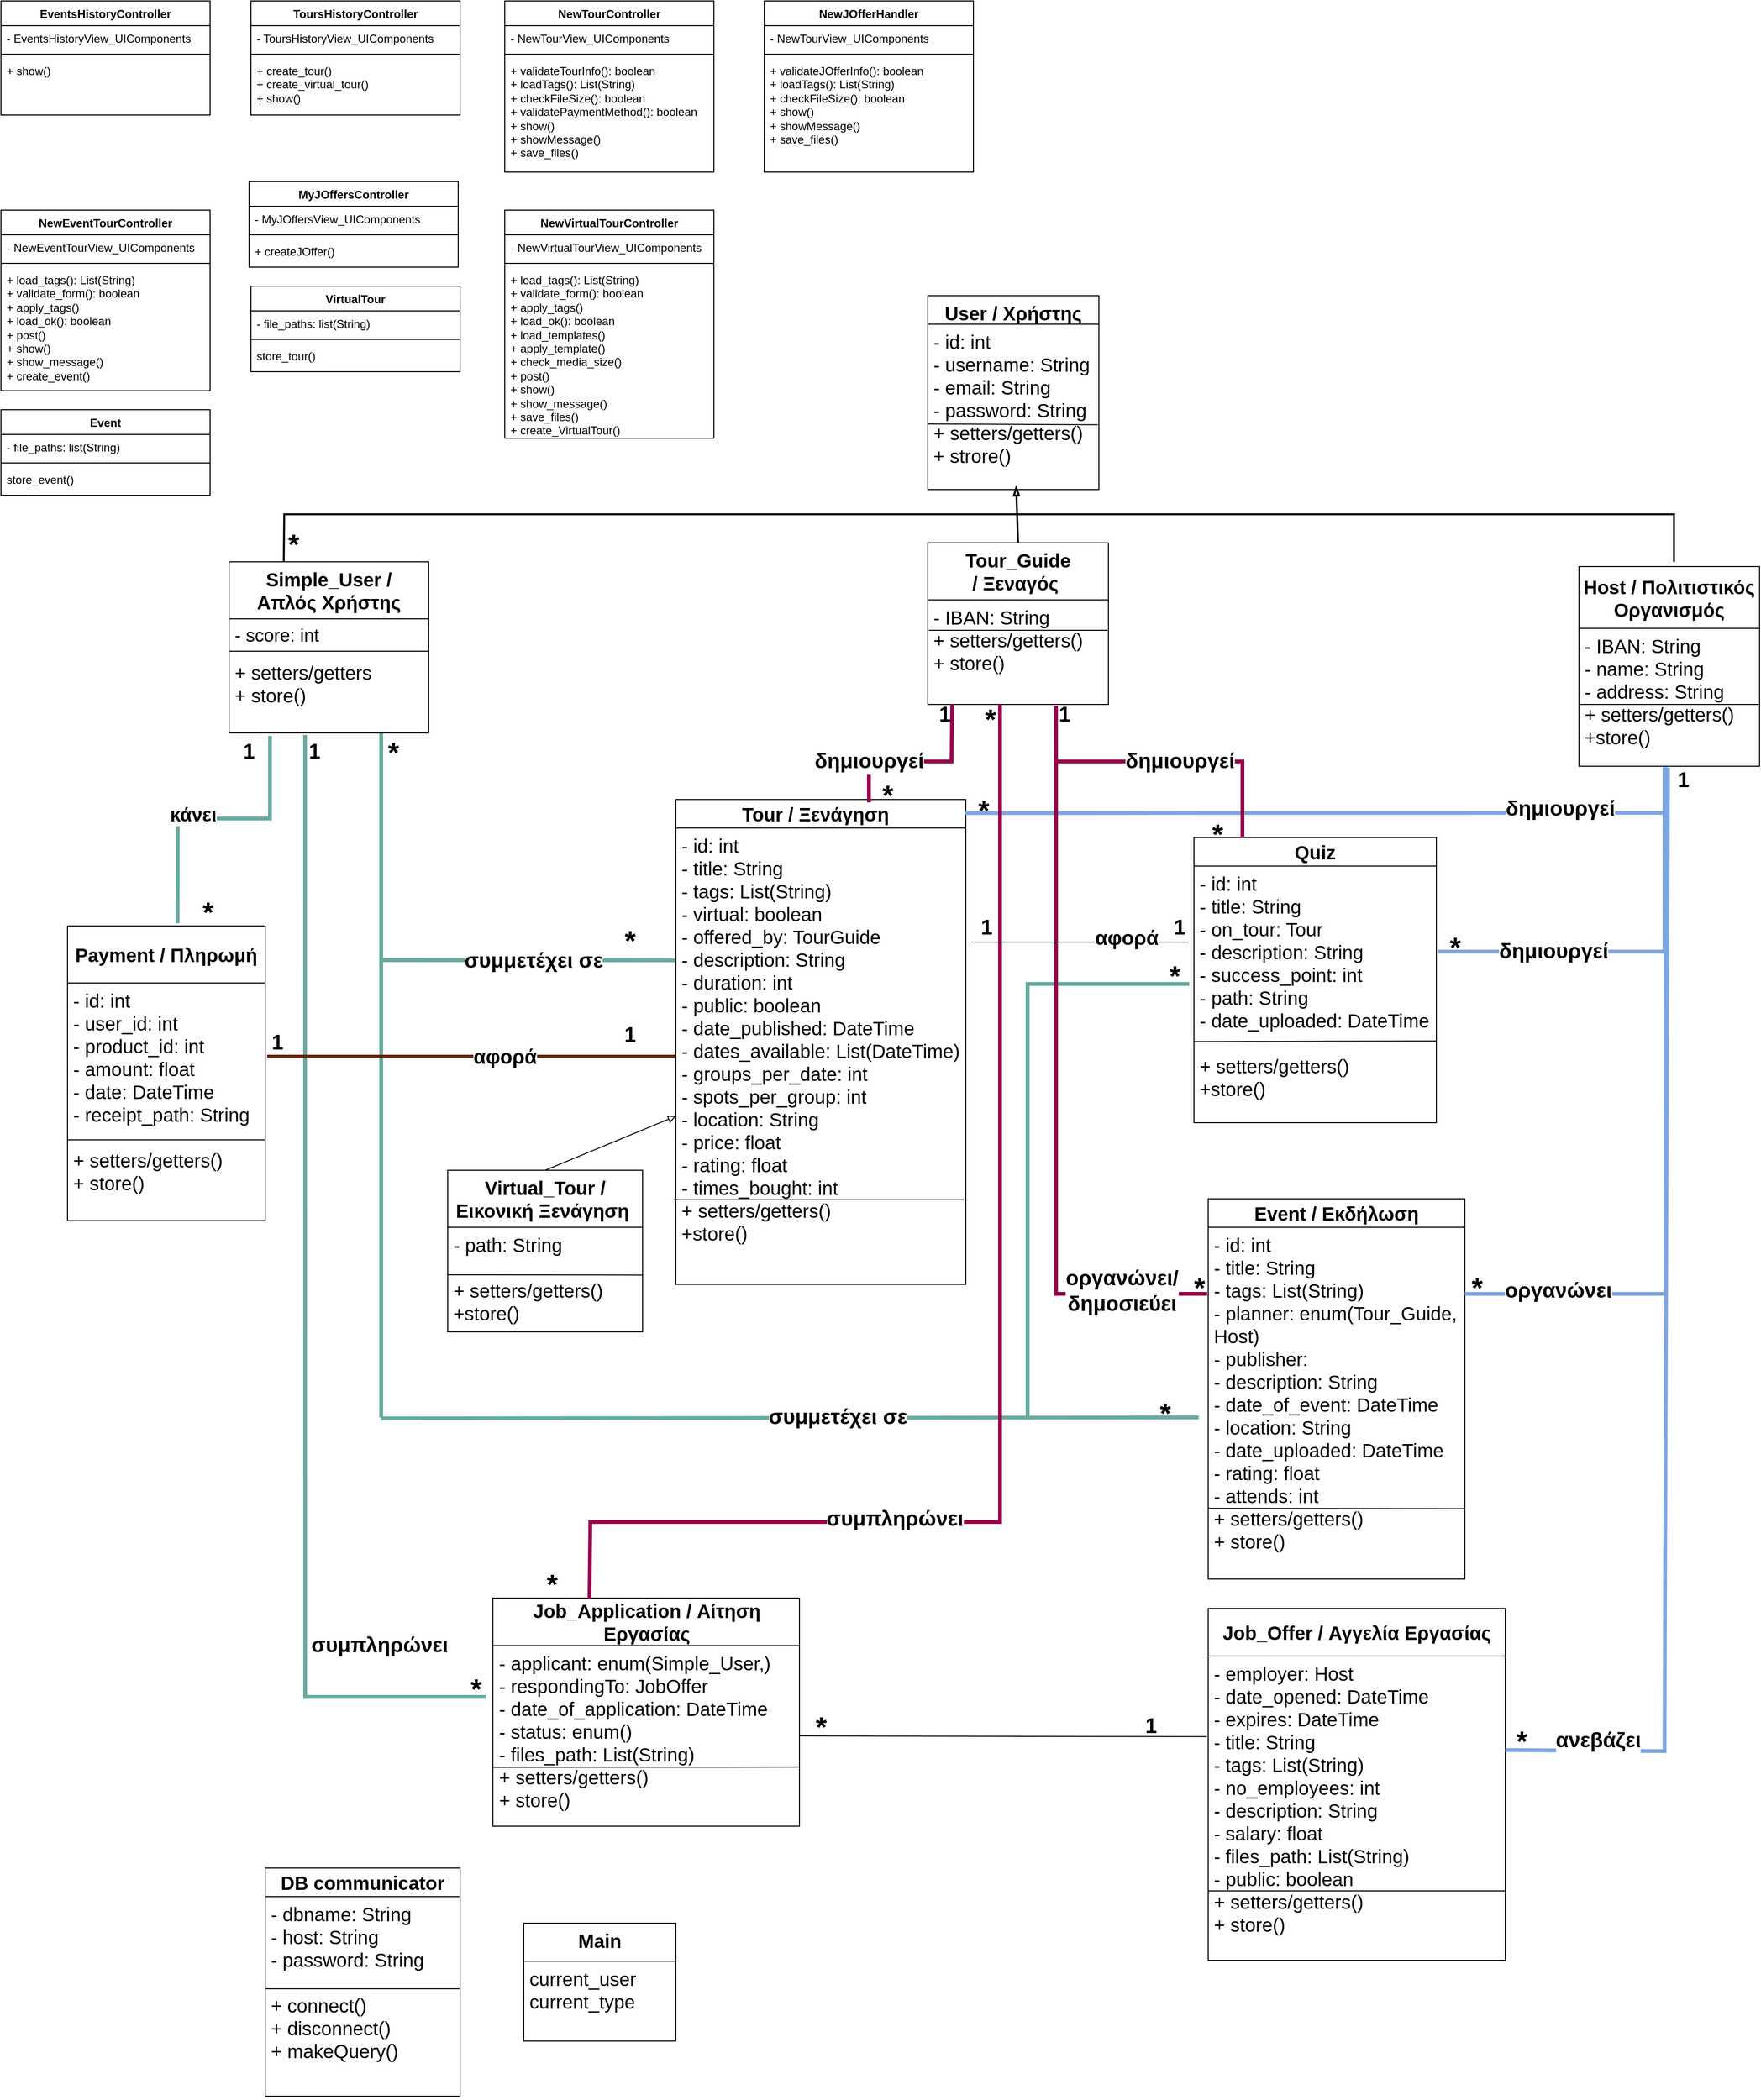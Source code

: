 <mxfile version="21.2.9" type="device">
  <diagram id="C5RBs43oDa-KdzZeNtuy" name="Page-1">
    <mxGraphModel dx="2261" dy="1933" grid="1" gridSize="10" guides="1" tooltips="1" connect="1" arrows="1" fold="1" page="1" pageScale="1" pageWidth="827" pageHeight="1169" math="0" shadow="0">
      <root>
        <mxCell id="WIyWlLk6GJQsqaUBKTNV-0" />
        <mxCell id="WIyWlLk6GJQsqaUBKTNV-1" parent="WIyWlLk6GJQsqaUBKTNV-0" />
        <mxCell id="4EnHzQvOEP9zkQGpacSF-72" value="" style="endArrow=none;html=1;rounded=0;strokeColor=#67AB9F;strokeWidth=4;" parent="WIyWlLk6GJQsqaUBKTNV-1" edge="1">
          <mxGeometry width="50" height="50" relative="1" as="geometry">
            <mxPoint x="160" y="350" as="sourcePoint" />
            <mxPoint x="160" y="-370" as="targetPoint" />
          </mxGeometry>
        </mxCell>
        <mxCell id="zkfFHV4jXpPFQw0GAbJ--0" value="User / Χρήστης" style="swimlane;fontStyle=1;align=center;verticalAlign=top;childLayout=stackLayout;horizontal=1;startSize=30;horizontalStack=0;resizeParent=1;resizeLast=0;collapsible=1;marginBottom=0;rounded=0;shadow=0;strokeWidth=1;fontSize=20;" parent="WIyWlLk6GJQsqaUBKTNV-1" vertex="1">
          <mxGeometry x="735" y="-830" width="180" height="204" as="geometry">
            <mxRectangle x="230" y="140" width="160" height="26" as="alternateBounds" />
          </mxGeometry>
        </mxCell>
        <mxCell id="zkfFHV4jXpPFQw0GAbJ--1" value="- id: int&#xa;- username: String&#xa;- email: String&#xa;- password: String&#xa;+ setters/getters()&#xa;+ strore()" style="text;align=left;verticalAlign=top;spacingLeft=4;spacingRight=4;overflow=hidden;rotatable=0;points=[[0,0.5],[1,0.5]];portConstraint=eastwest;fontSize=20;" parent="zkfFHV4jXpPFQw0GAbJ--0" vertex="1">
          <mxGeometry y="30" width="180" height="170" as="geometry" />
        </mxCell>
        <mxCell id="2JS95DW83qILI5_Ju0iu-12" value="&lt;b style=&quot;font-size: 20px;&quot;&gt;Tour_Guide /&amp;nbsp;&lt;/b&gt;&lt;b style=&quot;border-color: var(--border-color);&quot;&gt;Ξεναγός&amp;nbsp;&lt;/b&gt;" style="swimlane;fontStyle=0;childLayout=stackLayout;horizontal=1;startSize=60;horizontalStack=0;resizeParent=1;resizeParentMax=0;resizeLast=0;collapsible=1;marginBottom=0;whiteSpace=wrap;html=1;verticalAlign=middle;fontSize=20;" parent="WIyWlLk6GJQsqaUBKTNV-1" vertex="1">
          <mxGeometry x="735" y="-570" width="190" height="170" as="geometry" />
        </mxCell>
        <mxCell id="2JS95DW83qILI5_Ju0iu-13" value="- IBAN: String&lt;br&gt;+ setters/getters()&lt;br&gt;+ store()" style="text;strokeColor=none;fillColor=none;align=left;verticalAlign=top;spacingLeft=4;spacingRight=4;overflow=hidden;points=[[0,0.5],[1,0.5]];portConstraint=eastwest;rotatable=0;whiteSpace=wrap;html=1;fontSize=20;" parent="2JS95DW83qILI5_Ju0iu-12" vertex="1">
          <mxGeometry y="60" width="190" height="110" as="geometry" />
        </mxCell>
        <mxCell id="2JS95DW83qILI5_Ju0iu-14" value="&lt;b style=&quot;border-color: var(--border-color);&quot;&gt;Host /&amp;nbsp;&lt;/b&gt;&lt;b style=&quot;font-size: 20px;&quot;&gt;Πολιτιστικός Οργανισμός&lt;/b&gt;" style="swimlane;fontStyle=0;childLayout=stackLayout;horizontal=1;startSize=65;horizontalStack=0;resizeParent=1;resizeParentMax=0;resizeLast=0;collapsible=1;marginBottom=0;whiteSpace=wrap;html=1;verticalAlign=middle;fontSize=20;" parent="WIyWlLk6GJQsqaUBKTNV-1" vertex="1">
          <mxGeometry x="1420" y="-545" width="190" height="210" as="geometry" />
        </mxCell>
        <mxCell id="2JS95DW83qILI5_Ju0iu-15" value="- IBAN: String&lt;br&gt;- name: String&lt;br&gt;- address: String&lt;br&gt;+ setters/getters()&lt;br&gt;+store()" style="text;strokeColor=none;fillColor=none;align=left;verticalAlign=top;spacingLeft=4;spacingRight=4;overflow=hidden;points=[[0,0.5],[1,0.5]];portConstraint=eastwest;rotatable=0;whiteSpace=wrap;html=1;fontSize=20;" parent="2JS95DW83qILI5_Ju0iu-14" vertex="1">
          <mxGeometry y="65" width="190" height="145" as="geometry" />
        </mxCell>
        <mxCell id="2JS95DW83qILI5_Ju0iu-20" value="" style="endArrow=blockThin;html=1;rounded=0;exitX=0.5;exitY=0;exitDx=0;exitDy=0;endFill=0;endSize=6;strokeWidth=2;fontSize=20;" parent="WIyWlLk6GJQsqaUBKTNV-1" source="2JS95DW83qILI5_Ju0iu-12" target="zkfFHV4jXpPFQw0GAbJ--1" edge="1">
          <mxGeometry width="50" height="50" relative="1" as="geometry">
            <mxPoint x="680" y="-450" as="sourcePoint" />
            <mxPoint x="730" y="-500" as="targetPoint" />
          </mxGeometry>
        </mxCell>
        <mxCell id="2JS95DW83qILI5_Ju0iu-25" value="&lt;b style=&quot;border-color: var(--border-color);&quot;&gt;Payment /&amp;nbsp;&lt;/b&gt;&lt;b style=&quot;font-size: 20px;&quot;&gt;Πληρωμή&lt;/b&gt;" style="swimlane;fontStyle=0;childLayout=stackLayout;horizontal=1;startSize=60;horizontalStack=0;resizeParent=1;resizeParentMax=0;resizeLast=0;collapsible=1;marginBottom=0;whiteSpace=wrap;html=1;verticalAlign=middle;fontSize=20;" parent="WIyWlLk6GJQsqaUBKTNV-1" vertex="1">
          <mxGeometry x="-170" y="-167" width="208" height="310" as="geometry" />
        </mxCell>
        <mxCell id="2JS95DW83qILI5_Ju0iu-26" value="- id: int&lt;br style=&quot;font-size: 20px;&quot;&gt;- user_id: int&lt;br style=&quot;font-size: 20px;&quot;&gt;- product_id: int&lt;br style=&quot;font-size: 20px;&quot;&gt;- amount: float&lt;br style=&quot;font-size: 20px;&quot;&gt;- date: DateTime&lt;br style=&quot;font-size: 20px;&quot;&gt;- receipt_path: String&lt;br&gt;&lt;br&gt;+ setters/getters()&lt;br&gt;+ store()&amp;nbsp;" style="text;strokeColor=none;fillColor=none;align=left;verticalAlign=top;spacingLeft=4;spacingRight=4;overflow=hidden;points=[[0,0.5],[1,0.5]];portConstraint=eastwest;rotatable=0;whiteSpace=wrap;html=1;fontSize=20;" parent="2JS95DW83qILI5_Ju0iu-25" vertex="1">
          <mxGeometry y="60" width="208" height="250" as="geometry" />
        </mxCell>
        <mxCell id="2MAmIg8SCS1WsiqoxTN9-8" value="" style="endArrow=none;html=1;rounded=0;exitX=0;exitY=0.5;exitDx=0;exitDy=0;entryX=1;entryY=0.5;entryDx=0;entryDy=0;" parent="2JS95DW83qILI5_Ju0iu-25" edge="1">
          <mxGeometry width="50" height="50" relative="1" as="geometry">
            <mxPoint x="2.274e-13" y="225.0" as="sourcePoint" />
            <mxPoint x="208" y="225.0" as="targetPoint" />
          </mxGeometry>
        </mxCell>
        <mxCell id="2JS95DW83qILI5_Ju0iu-31" value="&lt;b style=&quot;border-color: var(--border-color);&quot;&gt;Job_Offer /&amp;nbsp;&lt;/b&gt;&lt;b style=&quot;font-size: 20px;&quot;&gt;Αγγελία Εργασίας&lt;/b&gt;" style="swimlane;fontStyle=0;childLayout=stackLayout;horizontal=1;startSize=50;horizontalStack=0;resizeParent=1;resizeParentMax=0;resizeLast=0;collapsible=1;marginBottom=0;whiteSpace=wrap;html=1;fontSize=20;" parent="WIyWlLk6GJQsqaUBKTNV-1" vertex="1">
          <mxGeometry x="1030" y="551" width="312.5" height="370" as="geometry" />
        </mxCell>
        <mxCell id="2JS95DW83qILI5_Ju0iu-32" value="- employer: Host&lt;br&gt;- date_opened: DateTime&lt;br&gt;- expires: DateTime&lt;br&gt;- title: String&lt;br&gt;- tags: List(String)&lt;br&gt;- no_employees: int&lt;br&gt;- description: String&lt;br&gt;- salary: float&lt;br&gt;- files_path: List(String)&lt;br&gt;- public: boolean&lt;br&gt;+ setters/getters()&lt;br&gt;+ store()" style="text;strokeColor=none;fillColor=none;align=left;verticalAlign=top;spacingLeft=4;spacingRight=4;overflow=hidden;points=[[0,0.5],[1,0.5]];portConstraint=eastwest;rotatable=0;whiteSpace=wrap;html=1;fontSize=20;" parent="2JS95DW83qILI5_Ju0iu-31" vertex="1">
          <mxGeometry y="50" width="312.5" height="320" as="geometry" />
        </mxCell>
        <mxCell id="2MAmIg8SCS1WsiqoxTN9-20" value="" style="endArrow=none;html=1;rounded=0;entryX=0.997;entryY=0.683;entryDx=0;entryDy=0;entryPerimeter=0;" parent="2JS95DW83qILI5_Ju0iu-31" edge="1">
          <mxGeometry width="50" height="50" relative="1" as="geometry">
            <mxPoint y="297" as="sourcePoint" />
            <mxPoint x="312.502" y="297" as="targetPoint" />
          </mxGeometry>
        </mxCell>
        <mxCell id="2JS95DW83qILI5_Ju0iu-35" value="&lt;b style=&quot;border-color: var(--border-color);&quot;&gt;Job_Application /&amp;nbsp;&lt;/b&gt;&lt;b style=&quot;font-size: 20px;&quot;&gt;Αίτηση Εργασίας&lt;/b&gt;" style="swimlane;fontStyle=0;childLayout=stackLayout;horizontal=1;startSize=50;horizontalStack=0;resizeParent=1;resizeParentMax=0;resizeLast=0;collapsible=1;marginBottom=0;whiteSpace=wrap;html=1;fontSize=20;" parent="WIyWlLk6GJQsqaUBKTNV-1" vertex="1">
          <mxGeometry x="277.5" y="540" width="322.5" height="240" as="geometry" />
        </mxCell>
        <mxCell id="2JS95DW83qILI5_Ju0iu-36" value="- applicant: enum(Simple_User,)&lt;br&gt;- respondingTo: JobOffer&lt;br&gt;- date_of_application: DateTime&lt;br&gt;- status: enum()&lt;br&gt;- files_path: List(String)&lt;br&gt;+ setters/getters()&lt;br&gt;+ store()" style="text;strokeColor=none;fillColor=none;align=left;verticalAlign=top;spacingLeft=4;spacingRight=4;overflow=hidden;points=[[0,0.5],[1,0.5]];portConstraint=eastwest;rotatable=0;whiteSpace=wrap;html=1;fontSize=20;" parent="2JS95DW83qILI5_Ju0iu-35" vertex="1">
          <mxGeometry y="50" width="322.5" height="190" as="geometry" />
        </mxCell>
        <mxCell id="2MAmIg8SCS1WsiqoxTN9-17" value="" style="endArrow=none;html=1;rounded=0;exitX=0;exitY=0.5;exitDx=0;exitDy=0;entryX=0.997;entryY=0.683;entryDx=0;entryDy=0;entryPerimeter=0;" parent="2JS95DW83qILI5_Ju0iu-35" edge="1">
          <mxGeometry width="50" height="50" relative="1" as="geometry">
            <mxPoint x="2.274e-13" y="178.0" as="sourcePoint" />
            <mxPoint x="321.532" y="177.77" as="targetPoint" />
          </mxGeometry>
        </mxCell>
        <mxCell id="2JS95DW83qILI5_Ju0iu-37" value="&lt;b style=&quot;font-size: 20px;&quot;&gt;Tour /&amp;nbsp;&lt;/b&gt;&lt;b style=&quot;border-color: var(--border-color);&quot;&gt;Ξενάγηση&amp;nbsp;&lt;/b&gt;&lt;b style=&quot;font-size: 20px;&quot;&gt;&amp;nbsp;&lt;/b&gt;" style="swimlane;fontStyle=0;childLayout=stackLayout;horizontal=1;startSize=30;horizontalStack=0;resizeParent=1;resizeParentMax=0;resizeLast=0;collapsible=1;marginBottom=0;whiteSpace=wrap;html=1;fontSize=20;" parent="WIyWlLk6GJQsqaUBKTNV-1" vertex="1">
          <mxGeometry x="470" y="-300" width="305" height="510" as="geometry" />
        </mxCell>
        <mxCell id="2JS95DW83qILI5_Ju0iu-38" value="- id: int&amp;nbsp;&lt;br style=&quot;font-size: 20px;&quot;&gt;- title: String&lt;br style=&quot;font-size: 20px;&quot;&gt;- tags: List(String)&lt;br style=&quot;font-size: 20px;&quot;&gt;- virtual: boolean&lt;br style=&quot;font-size: 20px;&quot;&gt;- offered_by: TourGuide&lt;br style=&quot;font-size: 20px;&quot;&gt;- description: String&lt;br style=&quot;font-size: 20px;&quot;&gt;- duration: int&lt;br style=&quot;font-size: 20px;&quot;&gt;- public: boolean&lt;br style=&quot;font-size: 20px;&quot;&gt;- date_published: DateTime&lt;br style=&quot;font-size: 20px;&quot;&gt;- dates_available: List(DateTime)&lt;br&gt;- groups_per_date: int&lt;br style=&quot;font-size: 20px;&quot;&gt;- spots_per_group: int&lt;br&gt;- location: String&lt;br&gt;- price: float&lt;br style=&quot;font-size: 20px;&quot;&gt;- rating: float&lt;br style=&quot;font-size: 20px;&quot;&gt;- times_bought: int&lt;br&gt;+ setters/getters()&lt;br&gt;+store()" style="text;strokeColor=none;fillColor=none;align=left;verticalAlign=top;spacingLeft=4;spacingRight=4;overflow=hidden;points=[[0,0.5],[1,0.5]];portConstraint=eastwest;rotatable=0;whiteSpace=wrap;html=1;fontSize=20;" parent="2JS95DW83qILI5_Ju0iu-37" vertex="1">
          <mxGeometry y="30" width="305" height="480" as="geometry" />
        </mxCell>
        <mxCell id="2MAmIg8SCS1WsiqoxTN9-9" value="" style="endArrow=none;html=1;rounded=0;exitX=0;exitY=0.5;exitDx=0;exitDy=0;" parent="2JS95DW83qILI5_Ju0iu-37" edge="1">
          <mxGeometry width="50" height="50" relative="1" as="geometry">
            <mxPoint x="-2.5" y="421.0" as="sourcePoint" />
            <mxPoint x="303" y="421" as="targetPoint" />
          </mxGeometry>
        </mxCell>
        <mxCell id="2JS95DW83qILI5_Ju0iu-39" value="&lt;b style=&quot;border-color: var(--border-color);&quot;&gt;Virtual_Tour /&lt;/b&gt;&lt;b style=&quot;font-size: 20px;&quot;&gt;Εικονική Ξενάγηση&amp;nbsp;&lt;/b&gt;" style="swimlane;fontStyle=0;childLayout=stackLayout;horizontal=1;startSize=60;horizontalStack=0;resizeParent=1;resizeParentMax=0;resizeLast=0;collapsible=1;marginBottom=0;whiteSpace=wrap;html=1;fontSize=20;" parent="WIyWlLk6GJQsqaUBKTNV-1" vertex="1">
          <mxGeometry x="230" y="90" width="205" height="170" as="geometry" />
        </mxCell>
        <mxCell id="2JS95DW83qILI5_Ju0iu-40" value="- path: String&lt;br&gt;&lt;br&gt;+ setters/getters()&lt;br&gt;+store()" style="text;strokeColor=none;fillColor=none;align=left;verticalAlign=top;spacingLeft=4;spacingRight=4;overflow=hidden;points=[[0,0.5],[1,0.5]];portConstraint=eastwest;rotatable=0;whiteSpace=wrap;html=1;fontSize=20;" parent="2JS95DW83qILI5_Ju0iu-39" vertex="1">
          <mxGeometry y="60" width="205" height="110" as="geometry" />
        </mxCell>
        <mxCell id="2JS95DW83qILI5_Ju0iu-44" value="&lt;b style=&quot;border-color: var(--border-color);&quot;&gt;Event /&amp;nbsp;&lt;/b&gt;&lt;b style=&quot;font-size: 20px;&quot;&gt;Εκδήλωση&lt;/b&gt;" style="swimlane;fontStyle=0;childLayout=stackLayout;horizontal=1;startSize=30;horizontalStack=0;resizeParent=1;resizeParentMax=0;resizeLast=0;collapsible=1;marginBottom=0;whiteSpace=wrap;html=1;fontSize=20;" parent="WIyWlLk6GJQsqaUBKTNV-1" vertex="1">
          <mxGeometry x="1030" y="120" width="270" height="400" as="geometry" />
        </mxCell>
        <mxCell id="2JS95DW83qILI5_Ju0iu-45" value="- id: int&amp;nbsp;&lt;br style=&quot;font-size: 20px;&quot;&gt;- title: String&lt;br style=&quot;font-size: 20px;&quot;&gt;- tags: List(String)&lt;br style=&quot;font-size: 20px;&quot;&gt;- planner: enum(Tour_Guide, Host)&lt;br style=&quot;font-size: 20px;&quot;&gt;- publisher:&amp;nbsp;&lt;br style=&quot;font-size: 20px;&quot;&gt;- description: String&lt;br style=&quot;font-size: 20px;&quot;&gt;- date_of_event: DateTime&lt;br&gt;- location: String&lt;br style=&quot;font-size: 20px;&quot;&gt;- date_uploaded: DateTime&lt;br style=&quot;font-size: 20px;&quot;&gt;- rating: float&amp;nbsp;&lt;br&gt;- attends: int&lt;br&gt;+ setters/getters()&lt;br&gt;+ store()" style="text;strokeColor=none;fillColor=none;align=left;verticalAlign=top;spacingLeft=4;spacingRight=4;overflow=hidden;points=[[0,0.5],[1,0.5]];portConstraint=eastwest;rotatable=0;whiteSpace=wrap;html=1;fontSize=20;" parent="2JS95DW83qILI5_Ju0iu-44" vertex="1">
          <mxGeometry y="30" width="270" height="370" as="geometry" />
        </mxCell>
        <mxCell id="2MAmIg8SCS1WsiqoxTN9-16" value="" style="endArrow=none;html=1;rounded=0;exitX=-0.001;exitY=0.706;exitDx=0;exitDy=0;exitPerimeter=0;" parent="2JS95DW83qILI5_Ju0iu-44" edge="1">
          <mxGeometry width="50" height="50" relative="1" as="geometry">
            <mxPoint x="0.005" y="325.62" as="sourcePoint" />
            <mxPoint x="270" y="326" as="targetPoint" />
          </mxGeometry>
        </mxCell>
        <mxCell id="2JS95DW83qILI5_Ju0iu-46" value="&lt;b style=&quot;font-size: 20px;&quot;&gt;Quiz&lt;/b&gt;" style="swimlane;fontStyle=0;childLayout=stackLayout;horizontal=1;startSize=30;horizontalStack=0;resizeParent=1;resizeParentMax=0;resizeLast=0;collapsible=1;marginBottom=0;whiteSpace=wrap;html=1;fontSize=20;" parent="WIyWlLk6GJQsqaUBKTNV-1" vertex="1">
          <mxGeometry x="1015" y="-260" width="255" height="300" as="geometry" />
        </mxCell>
        <mxCell id="2JS95DW83qILI5_Ju0iu-47" value="- id: int&amp;nbsp;&lt;br style=&quot;font-size: 20px;&quot;&gt;- title: String&lt;br style=&quot;font-size: 20px;&quot;&gt;- on_tour: Tour&lt;br style=&quot;font-size: 20px;&quot;&gt;- description: String&lt;br style=&quot;font-size: 20px;&quot;&gt;- success_point: int&lt;br&gt;- path: String&lt;br style=&quot;font-size: 20px;&quot;&gt;- date_uploaded: DateTime&lt;br&gt;&lt;br&gt;+ setters/getters()&lt;br&gt;+store()" style="text;strokeColor=none;fillColor=none;align=left;verticalAlign=top;spacingLeft=4;spacingRight=4;overflow=hidden;points=[[0,0.5],[1,0.5]];portConstraint=eastwest;rotatable=0;whiteSpace=wrap;html=1;fontSize=20;" parent="2JS95DW83qILI5_Ju0iu-46" vertex="1">
          <mxGeometry y="30" width="255" height="270" as="geometry" />
        </mxCell>
        <mxCell id="2JS95DW83qILI5_Ju0iu-66" value="" style="endArrow=none;html=1;rounded=0;exitX=0.557;exitY=-0.009;exitDx=0;exitDy=0;strokeColor=#67AB9F;strokeWidth=4;entryX=0.174;entryY=1.024;entryDx=0;entryDy=0;entryPerimeter=0;fontSize=20;exitPerimeter=0;" parent="WIyWlLk6GJQsqaUBKTNV-1" source="2JS95DW83qILI5_Ju0iu-25" edge="1">
          <mxGeometry width="50" height="50" relative="1" as="geometry">
            <mxPoint x="30" y="-360" as="sourcePoint" />
            <mxPoint x="43.06" y="-366.88" as="targetPoint" />
            <Array as="points">
              <mxPoint x="-54" y="-280" />
              <mxPoint x="43" y="-280" />
            </Array>
          </mxGeometry>
        </mxCell>
        <mxCell id="2JS95DW83qILI5_Ju0iu-67" value="" style="endArrow=none;html=1;rounded=0;exitX=0.666;exitY=0.006;exitDx=0;exitDy=0;startArrow=none;startFill=0;strokeWidth=4;strokeColor=#99004D;fontSize=20;entryX=0.135;entryY=0.999;entryDx=0;entryDy=0;entryPerimeter=0;exitPerimeter=0;" parent="WIyWlLk6GJQsqaUBKTNV-1" source="2JS95DW83qILI5_Ju0iu-37" target="2JS95DW83qILI5_Ju0iu-13" edge="1">
          <mxGeometry width="50" height="50" relative="1" as="geometry">
            <mxPoint x="670" y="-250" as="sourcePoint" />
            <mxPoint x="720" y="-300" as="targetPoint" />
            <Array as="points">
              <mxPoint x="673" y="-340" />
              <mxPoint x="760" y="-340" />
            </Array>
          </mxGeometry>
        </mxCell>
        <mxCell id="2JS95DW83qILI5_Ju0iu-69" value="" style="endArrow=none;html=1;rounded=0;startArrow=block;startFill=0;entryX=0.5;entryY=0;entryDx=0;entryDy=0;fontSize=20;" parent="WIyWlLk6GJQsqaUBKTNV-1" source="2JS95DW83qILI5_Ju0iu-38" target="2JS95DW83qILI5_Ju0iu-39" edge="1">
          <mxGeometry width="50" height="50" relative="1" as="geometry">
            <mxPoint x="462.415" y="-10.8" as="sourcePoint" />
            <mxPoint x="650" y="50" as="targetPoint" />
          </mxGeometry>
        </mxCell>
        <mxCell id="2JS95DW83qILI5_Ju0iu-70" value="" style="endArrow=none;html=1;rounded=0;entryX=0.479;entryY=1.005;entryDx=0;entryDy=0;entryPerimeter=0;strokeColor=#7EA6E0;strokeWidth=4;fontSize=20;exitX=0.997;exitY=0.028;exitDx=0;exitDy=0;exitPerimeter=0;" parent="WIyWlLk6GJQsqaUBKTNV-1" source="2JS95DW83qILI5_Ju0iu-37" target="2JS95DW83qILI5_Ju0iu-15" edge="1">
          <mxGeometry width="50" height="50" relative="1" as="geometry">
            <mxPoint x="780" y="-280" as="sourcePoint" />
            <mxPoint x="930" y="-340" as="targetPoint" />
            <Array as="points">
              <mxPoint x="1511" y="-286" />
            </Array>
          </mxGeometry>
        </mxCell>
        <mxCell id="2JS95DW83qILI5_Ju0iu-72" value="" style="endArrow=none;html=1;rounded=0;strokeWidth=4;strokeColor=#99004D;fontSize=20;entryX=0.71;entryY=1.012;entryDx=0;entryDy=0;entryPerimeter=0;" parent="WIyWlLk6GJQsqaUBKTNV-1" target="2JS95DW83qILI5_Ju0iu-13" edge="1">
          <mxGeometry width="50" height="50" relative="1" as="geometry">
            <mxPoint x="1066" y="-260" as="sourcePoint" />
            <mxPoint x="860" y="-400" as="targetPoint" />
            <Array as="points">
              <mxPoint x="1066" y="-340" />
              <mxPoint x="870" y="-340" />
            </Array>
          </mxGeometry>
        </mxCell>
        <mxCell id="2JS95DW83qILI5_Ju0iu-73" value="" style="endArrow=none;html=1;rounded=0;strokeColor=#7EA6E0;strokeWidth=4;fontSize=20;" parent="WIyWlLk6GJQsqaUBKTNV-1" edge="1">
          <mxGeometry width="50" height="50" relative="1" as="geometry">
            <mxPoint x="1272" y="-140" as="sourcePoint" />
            <mxPoint x="1510" y="-334" as="targetPoint" />
            <Array as="points">
              <mxPoint x="1510" y="-140" />
              <mxPoint x="1510" y="-280" />
            </Array>
          </mxGeometry>
        </mxCell>
        <mxCell id="2JS95DW83qILI5_Ju0iu-119" value="&lt;font style=&quot;font-size: 22px;&quot;&gt;&lt;b&gt;δημιουργεί&lt;/b&gt;&lt;/font&gt;" style="edgeLabel;html=1;align=center;verticalAlign=middle;resizable=0;points=[];" parent="2JS95DW83qILI5_Ju0iu-73" vertex="1" connectable="0">
          <mxGeometry x="0.104" relative="1" as="geometry">
            <mxPoint x="-117" as="offset" />
          </mxGeometry>
        </mxCell>
        <mxCell id="2JS95DW83qILI5_Ju0iu-77" value="" style="endArrow=none;html=1;rounded=0;entryX=0.48;entryY=1.043;entryDx=0;entryDy=0;entryPerimeter=0;strokeColor=#7EA6E0;strokeWidth=4;fontSize=20;" parent="WIyWlLk6GJQsqaUBKTNV-1" target="2JS95DW83qILI5_Ju0iu-15" edge="1">
          <mxGeometry width="50" height="50" relative="1" as="geometry">
            <mxPoint x="1300" y="220" as="sourcePoint" />
            <mxPoint x="1130" y="-250" as="targetPoint" />
            <Array as="points">
              <mxPoint x="1511" y="220" />
            </Array>
          </mxGeometry>
        </mxCell>
        <mxCell id="2JS95DW83qILI5_Ju0iu-78" value="" style="endArrow=none;html=1;rounded=0;entryX=0.493;entryY=1.009;entryDx=0;entryDy=0;entryPerimeter=0;strokeWidth=4;strokeColor=#7EA6E0;fontSize=20;exitX=1;exitY=0.309;exitDx=0;exitDy=0;exitPerimeter=0;" parent="WIyWlLk6GJQsqaUBKTNV-1" source="2JS95DW83qILI5_Ju0iu-32" target="2JS95DW83qILI5_Ju0iu-15" edge="1">
          <mxGeometry width="50" height="50" relative="1" as="geometry">
            <mxPoint x="1350" y="701" as="sourcePoint" />
            <mxPoint x="1130" as="targetPoint" />
            <Array as="points">
              <mxPoint x="1510" y="701" />
            </Array>
          </mxGeometry>
        </mxCell>
        <mxCell id="2JS95DW83qILI5_Ju0iu-87" value="" style="endArrow=none;html=1;rounded=0;entryX=0.368;entryY=1.015;entryDx=0;entryDy=0;entryPerimeter=0;strokeWidth=4;strokeColor=#67AB9F;fontSize=20;" parent="WIyWlLk6GJQsqaUBKTNV-1" edge="1">
          <mxGeometry width="50" height="50" relative="1" as="geometry">
            <mxPoint x="270" y="644" as="sourcePoint" />
            <mxPoint x="79.92" y="-368.05" as="targetPoint" />
            <Array as="points">
              <mxPoint x="80" y="644" />
            </Array>
          </mxGeometry>
        </mxCell>
        <mxCell id="2JS95DW83qILI5_Ju0iu-89" value="" style="endArrow=none;html=1;rounded=0;strokeWidth=4;strokeColor=#67AB9F;fontSize=20;entryX=-0.003;entryY=0.29;entryDx=0;entryDy=0;entryPerimeter=0;" parent="WIyWlLk6GJQsqaUBKTNV-1" target="2JS95DW83qILI5_Ju0iu-38" edge="1">
          <mxGeometry width="50" height="50" relative="1" as="geometry">
            <mxPoint x="160" y="-131" as="sourcePoint" />
            <mxPoint x="470" y="-130" as="targetPoint" />
          </mxGeometry>
        </mxCell>
        <mxCell id="2JS95DW83qILI5_Ju0iu-91" value="" style="endArrow=none;html=1;rounded=0;strokeColor=#67AB9F;strokeWidth=4;fontSize=20;" parent="WIyWlLk6GJQsqaUBKTNV-1" edge="1">
          <mxGeometry width="50" height="50" relative="1" as="geometry">
            <mxPoint x="160" y="351" as="sourcePoint" />
            <mxPoint x="1020" y="350" as="targetPoint" />
            <Array as="points" />
          </mxGeometry>
        </mxCell>
        <mxCell id="2JS95DW83qILI5_Ju0iu-100" value="&lt;b style=&quot;font-size: 20px;&quot;&gt;DB communicator&lt;/b&gt;" style="swimlane;fontStyle=0;childLayout=stackLayout;horizontal=1;startSize=30;horizontalStack=0;resizeParent=1;resizeParentMax=0;resizeLast=0;collapsible=1;marginBottom=0;whiteSpace=wrap;html=1;fontSize=20;" parent="WIyWlLk6GJQsqaUBKTNV-1" vertex="1">
          <mxGeometry x="38" y="824" width="205" height="240" as="geometry" />
        </mxCell>
        <mxCell id="2JS95DW83qILI5_Ju0iu-101" value="- dbname: String&lt;br style=&quot;font-size: 20px;&quot;&gt;- host: String&lt;br style=&quot;font-size: 20px;&quot;&gt;- password: String&lt;br&gt;&lt;br&gt;+ connect()&lt;br&gt;+ disconnect()&lt;br&gt;+ makeQuery()" style="text;strokeColor=none;fillColor=none;align=left;verticalAlign=top;spacingLeft=4;spacingRight=4;overflow=hidden;points=[[0,0.5],[1,0.5]];portConstraint=eastwest;rotatable=0;whiteSpace=wrap;html=1;fontSize=20;" parent="2JS95DW83qILI5_Ju0iu-100" vertex="1">
          <mxGeometry y="30" width="205" height="210" as="geometry" />
        </mxCell>
        <mxCell id="2MAmIg8SCS1WsiqoxTN9-22" value="" style="endArrow=none;html=1;rounded=0;exitX=0;exitY=0.5;exitDx=0;exitDy=0;entryX=1;entryY=0.5;entryDx=0;entryDy=0;" parent="2JS95DW83qILI5_Ju0iu-100" edge="1">
          <mxGeometry width="50" height="50" relative="1" as="geometry">
            <mxPoint y="127" as="sourcePoint" />
            <mxPoint x="205" y="127" as="targetPoint" />
          </mxGeometry>
        </mxCell>
        <mxCell id="2JS95DW83qILI5_Ju0iu-104" value="Main" style="swimlane;fontStyle=1;align=center;verticalAlign=top;childLayout=stackLayout;horizontal=1;startSize=40;horizontalStack=0;resizeParent=1;resizeLast=0;collapsible=1;marginBottom=0;rounded=0;shadow=0;strokeWidth=1;fontSize=20;" parent="WIyWlLk6GJQsqaUBKTNV-1" vertex="1">
          <mxGeometry x="310" y="882" width="160" height="124" as="geometry">
            <mxRectangle x="230" y="140" width="160" height="26" as="alternateBounds" />
          </mxGeometry>
        </mxCell>
        <mxCell id="2JS95DW83qILI5_Ju0iu-105" value="current_user&#xa;current_type" style="text;align=left;verticalAlign=top;spacingLeft=4;spacingRight=4;overflow=hidden;rotatable=0;points=[[0,0.5],[1,0.5]];portConstraint=eastwest;fontSize=20;" parent="2JS95DW83qILI5_Ju0iu-104" vertex="1">
          <mxGeometry y="40" width="160" height="84" as="geometry" />
        </mxCell>
        <mxCell id="2JS95DW83qILI5_Ju0iu-111" value="" style="endArrow=none;html=1;rounded=0;strokeColor=#67AB9F;strokeWidth=4;" parent="WIyWlLk6GJQsqaUBKTNV-1" edge="1">
          <mxGeometry width="50" height="50" relative="1" as="geometry">
            <mxPoint x="840" y="350" as="sourcePoint" />
            <mxPoint x="1010" y="-106" as="targetPoint" />
            <Array as="points">
              <mxPoint x="840" y="-106" />
            </Array>
          </mxGeometry>
        </mxCell>
        <mxCell id="2JS95DW83qILI5_Ju0iu-90" value="" style="endArrow=none;html=1;rounded=0;strokeColor=#99004D;strokeWidth=4;fontSize=20;" parent="WIyWlLk6GJQsqaUBKTNV-1" edge="1">
          <mxGeometry width="50" height="50" relative="1" as="geometry">
            <mxPoint x="1029" y="220" as="sourcePoint" />
            <mxPoint x="870" y="-340" as="targetPoint" />
            <Array as="points">
              <mxPoint x="870" y="220" />
            </Array>
          </mxGeometry>
        </mxCell>
        <mxCell id="2JS95DW83qILI5_Ju0iu-114" value="&lt;font style=&quot;font-size: 20px;&quot;&gt;κάνει&lt;/font&gt;" style="edgeLabel;html=1;align=center;verticalAlign=middle;resizable=0;points=[];fontStyle=1;fontSize=20;" parent="WIyWlLk6GJQsqaUBKTNV-1" vertex="1" connectable="0">
          <mxGeometry x="-44" y="-287.004" as="geometry">
            <mxPoint x="6" y="2" as="offset" />
          </mxGeometry>
        </mxCell>
        <mxCell id="2JS95DW83qILI5_Ju0iu-120" value="&lt;span style=&quot;font-size: 22px;&quot;&gt;&lt;b&gt;οργανώνει&lt;/b&gt;&lt;/span&gt;" style="edgeLabel;html=1;align=center;verticalAlign=middle;resizable=0;points=[];" parent="WIyWlLk6GJQsqaUBKTNV-1" vertex="1" connectable="0">
          <mxGeometry x="1407.0" y="220" as="geometry">
            <mxPoint x="-9" y="-3" as="offset" />
          </mxGeometry>
        </mxCell>
        <mxCell id="2JS95DW83qILI5_Ju0iu-121" value="&lt;font style=&quot;font-size: 22px;&quot;&gt;&lt;b&gt;ανεβάζει&lt;/b&gt;&lt;/font&gt;" style="edgeLabel;html=1;align=center;verticalAlign=middle;resizable=0;points=[];" parent="WIyWlLk6GJQsqaUBKTNV-1" vertex="1" connectable="0">
          <mxGeometry x="1440.0" y="690" as="geometry" />
        </mxCell>
        <mxCell id="2JS95DW83qILI5_Ju0iu-122" value="&lt;font style=&quot;font-size: 22px;&quot;&gt;&lt;b&gt;δημιουργεί&lt;/b&gt;&lt;/font&gt;" style="edgeLabel;html=1;align=center;verticalAlign=middle;resizable=0;points=[];" parent="WIyWlLk6GJQsqaUBKTNV-1" vertex="1" connectable="0">
          <mxGeometry x="1000.0" y="-340" as="geometry" />
        </mxCell>
        <mxCell id="2JS95DW83qILI5_Ju0iu-123" value="&lt;font style=&quot;font-size: 22px;&quot;&gt;&lt;b&gt;δημιουργεί&lt;/b&gt;&lt;/font&gt;" style="edgeLabel;html=1;align=center;verticalAlign=middle;resizable=0;points=[];" parent="WIyWlLk6GJQsqaUBKTNV-1" vertex="1" connectable="0">
          <mxGeometry x="672.5" y="-340" as="geometry" />
        </mxCell>
        <mxCell id="2JS95DW83qILI5_Ju0iu-124" value="&lt;span style=&quot;font-size: 22px;&quot;&gt;&lt;b&gt;οργανώνει/&lt;br&gt;δημοσιεύει&lt;br&gt;&lt;/b&gt;&lt;/span&gt;" style="edgeLabel;html=1;align=center;verticalAlign=middle;resizable=0;points=[];" parent="WIyWlLk6GJQsqaUBKTNV-1" vertex="1" connectable="0">
          <mxGeometry x="948.0" y="220" as="geometry">
            <mxPoint x="-9" y="-3" as="offset" />
          </mxGeometry>
        </mxCell>
        <mxCell id="2JS95DW83qILI5_Ju0iu-125" value="&lt;font style=&quot;font-size: 22px;&quot;&gt;&lt;b&gt;συμμετέχει σε&lt;/b&gt;&lt;/font&gt;" style="edgeLabel;html=1;align=center;verticalAlign=middle;resizable=0;points=[];" parent="WIyWlLk6GJQsqaUBKTNV-1" vertex="1" connectable="0">
          <mxGeometry x="320.0" y="-130" as="geometry" />
        </mxCell>
        <mxCell id="2JS95DW83qILI5_Ju0iu-126" value="&lt;font style=&quot;font-size: 22px;&quot;&gt;&lt;b&gt;συμμετέχει σε&lt;/b&gt;&lt;/font&gt;" style="edgeLabel;html=1;align=center;verticalAlign=middle;resizable=0;points=[];" parent="WIyWlLk6GJQsqaUBKTNV-1" vertex="1" connectable="0">
          <mxGeometry x="640.0" y="350" as="geometry" />
        </mxCell>
        <mxCell id="2JS95DW83qILI5_Ju0iu-127" value="&lt;span style=&quot;font-size: 22px;&quot;&gt;&lt;b&gt;συμπληρώνει&lt;/b&gt;&lt;/span&gt;" style="edgeLabel;html=1;align=center;verticalAlign=middle;resizable=0;points=[];" parent="WIyWlLk6GJQsqaUBKTNV-1" vertex="1" connectable="0">
          <mxGeometry x="157.5" y="590" as="geometry" />
        </mxCell>
        <mxCell id="Nq94yrtiY547T0VePZfC-3" value="&lt;font style=&quot;font-size: 22px;&quot;&gt;&lt;b&gt;δημιουργεί&lt;/b&gt;&lt;/font&gt;" style="edgeLabel;html=1;align=center;verticalAlign=middle;resizable=0;points=[];" parent="WIyWlLk6GJQsqaUBKTNV-1" vertex="1" connectable="0">
          <mxGeometry x="1399.667" y="-290" as="geometry" />
        </mxCell>
        <mxCell id="kp8T2773RT96hPyNPX0w-0" value="" style="endArrow=none;html=1;rounded=0;strokeColor=#99004D;strokeWidth=4;fontSize=20;exitX=0.315;exitY=0.005;exitDx=0;exitDy=0;exitPerimeter=0;" parent="WIyWlLk6GJQsqaUBKTNV-1" source="2JS95DW83qILI5_Ju0iu-35" edge="1">
          <mxGeometry width="50" height="50" relative="1" as="geometry">
            <mxPoint x="414" y="550" as="sourcePoint" />
            <mxPoint x="811" y="-400" as="targetPoint" />
            <Array as="points">
              <mxPoint x="380" y="460" />
              <mxPoint x="811" y="460" />
            </Array>
          </mxGeometry>
        </mxCell>
        <mxCell id="kp8T2773RT96hPyNPX0w-1" value="&lt;span style=&quot;font-size: 22px;&quot;&gt;&lt;b&gt;συμπληρώνει&lt;/b&gt;&lt;/span&gt;" style="edgeLabel;html=1;align=center;verticalAlign=middle;resizable=0;points=[];" parent="WIyWlLk6GJQsqaUBKTNV-1" vertex="1" connectable="0">
          <mxGeometry x="700.0" y="457" as="geometry" />
        </mxCell>
        <mxCell id="B54o90lFZYQQe0Ja8sb2-3" value="" style="endArrow=none;html=1;rounded=0;endFill=0;fontSize=20;entryX=1.019;entryY=0.25;entryDx=0;entryDy=0;strokeWidth=1;startArrow=none;startFill=0;entryPerimeter=0;" parent="WIyWlLk6GJQsqaUBKTNV-1" target="2JS95DW83qILI5_Ju0iu-38" edge="1">
          <mxGeometry width="50" height="50" relative="1" as="geometry">
            <mxPoint x="1010" y="-150" as="sourcePoint" />
            <mxPoint x="800" y="-150" as="targetPoint" />
          </mxGeometry>
        </mxCell>
        <mxCell id="B54o90lFZYQQe0Ja8sb2-12" value="" style="endArrow=none;html=1;rounded=0;entryX=0;entryY=0.5;entryDx=0;entryDy=0;strokeColor=#6D1F00;fillColor=#a0522d;strokeWidth=3;" parent="WIyWlLk6GJQsqaUBKTNV-1" target="2JS95DW83qILI5_Ju0iu-38" edge="1">
          <mxGeometry width="50" height="50" relative="1" as="geometry">
            <mxPoint x="40" y="-30" as="sourcePoint" />
            <mxPoint x="470.0" y="-30" as="targetPoint" />
          </mxGeometry>
        </mxCell>
        <mxCell id="B54o90lFZYQQe0Ja8sb2-14" value="&lt;b style=&quot;&quot;&gt;&lt;font style=&quot;font-size: 21px;&quot;&gt;αφορά&lt;/font&gt;&lt;/b&gt;" style="edgeLabel;html=1;align=center;verticalAlign=middle;resizable=0;points=[];" parent="B54o90lFZYQQe0Ja8sb2-12" vertex="1" connectable="0">
          <mxGeometry x="-0.406" y="-3" relative="1" as="geometry">
            <mxPoint x="122" y="-3" as="offset" />
          </mxGeometry>
        </mxCell>
        <mxCell id="B54o90lFZYQQe0Ja8sb2-16" value="&lt;b style=&quot;&quot;&gt;&lt;font style=&quot;font-size: 21px;&quot;&gt;αφορά&lt;/font&gt;&lt;/b&gt;" style="edgeLabel;html=1;align=center;verticalAlign=middle;resizable=0;points=[];" parent="WIyWlLk6GJQsqaUBKTNV-1" vertex="1" connectable="0">
          <mxGeometry x="350" y="-17" as="geometry">
            <mxPoint x="594" y="-138" as="offset" />
          </mxGeometry>
        </mxCell>
        <mxCell id="4EnHzQvOEP9zkQGpacSF-0" value="*" style="text;html=1;strokeColor=none;fillColor=none;align=center;verticalAlign=middle;whiteSpace=wrap;rounded=0;fontSize=30;fontStyle=1" parent="WIyWlLk6GJQsqaUBKTNV-1" vertex="1">
          <mxGeometry x="38" y="-584" width="60" height="30" as="geometry" />
        </mxCell>
        <mxCell id="4EnHzQvOEP9zkQGpacSF-11" value="1" style="text;html=1;strokeColor=none;fillColor=none;align=center;verticalAlign=middle;whiteSpace=wrap;rounded=0;fontSize=22;fontStyle=1" parent="WIyWlLk6GJQsqaUBKTNV-1" vertex="1">
          <mxGeometry x="849" y="-404" width="60" height="30" as="geometry" />
        </mxCell>
        <mxCell id="4EnHzQvOEP9zkQGpacSF-12" value="*" style="text;html=1;strokeColor=none;fillColor=none;align=center;verticalAlign=middle;whiteSpace=wrap;rounded=0;fontSize=30;fontStyle=1" parent="WIyWlLk6GJQsqaUBKTNV-1" vertex="1">
          <mxGeometry x="663" y="-320" width="60" height="30" as="geometry" />
        </mxCell>
        <mxCell id="4EnHzQvOEP9zkQGpacSF-13" value="*" style="text;html=1;strokeColor=none;fillColor=none;align=center;verticalAlign=middle;whiteSpace=wrap;rounded=0;fontSize=30;fontStyle=1" parent="WIyWlLk6GJQsqaUBKTNV-1" vertex="1">
          <mxGeometry x="1010" y="-279" width="60" height="30" as="geometry" />
        </mxCell>
        <mxCell id="4EnHzQvOEP9zkQGpacSF-14" value="1" style="text;html=1;strokeColor=none;fillColor=none;align=center;verticalAlign=middle;whiteSpace=wrap;rounded=0;fontSize=22;fontStyle=1" parent="WIyWlLk6GJQsqaUBKTNV-1" vertex="1">
          <mxGeometry x="767" y="-180" width="60" height="30" as="geometry" />
        </mxCell>
        <mxCell id="4EnHzQvOEP9zkQGpacSF-15" value="1" style="text;html=1;strokeColor=none;fillColor=none;align=center;verticalAlign=middle;whiteSpace=wrap;rounded=0;fontSize=22;fontStyle=1" parent="WIyWlLk6GJQsqaUBKTNV-1" vertex="1">
          <mxGeometry x="970" y="-180" width="60" height="30" as="geometry" />
        </mxCell>
        <mxCell id="4EnHzQvOEP9zkQGpacSF-36" value="*" style="text;html=1;strokeColor=none;fillColor=none;align=center;verticalAlign=middle;whiteSpace=wrap;rounded=0;fontSize=30;fontStyle=1" parent="WIyWlLk6GJQsqaUBKTNV-1" vertex="1">
          <mxGeometry x="991" y="198" width="60" height="30" as="geometry" />
        </mxCell>
        <mxCell id="4EnHzQvOEP9zkQGpacSF-37" value="*" style="text;html=1;strokeColor=none;fillColor=none;align=center;verticalAlign=middle;whiteSpace=wrap;rounded=0;fontSize=30;fontStyle=1" parent="WIyWlLk6GJQsqaUBKTNV-1" vertex="1">
          <mxGeometry x="310" y="510" width="60" height="30" as="geometry" />
        </mxCell>
        <mxCell id="4EnHzQvOEP9zkQGpacSF-38" value="1" style="text;html=1;strokeColor=none;fillColor=none;align=center;verticalAlign=middle;whiteSpace=wrap;rounded=0;fontSize=22;fontStyle=1" parent="WIyWlLk6GJQsqaUBKTNV-1" vertex="1">
          <mxGeometry x="723" y="-404" width="60" height="30" as="geometry" />
        </mxCell>
        <mxCell id="4EnHzQvOEP9zkQGpacSF-40" value="*" style="text;html=1;strokeColor=none;fillColor=none;align=center;verticalAlign=middle;whiteSpace=wrap;rounded=0;fontSize=30;fontStyle=1" parent="WIyWlLk6GJQsqaUBKTNV-1" vertex="1">
          <mxGeometry x="771" y="-400" width="60" height="30" as="geometry" />
        </mxCell>
        <mxCell id="4EnHzQvOEP9zkQGpacSF-42" value="*" style="text;html=1;strokeColor=none;fillColor=none;align=center;verticalAlign=middle;whiteSpace=wrap;rounded=0;fontSize=30;fontStyle=1" parent="WIyWlLk6GJQsqaUBKTNV-1" vertex="1">
          <mxGeometry x="230" y="620" width="60" height="30" as="geometry" />
        </mxCell>
        <mxCell id="4EnHzQvOEP9zkQGpacSF-43" value="*" style="text;html=1;strokeColor=none;fillColor=none;align=center;verticalAlign=middle;whiteSpace=wrap;rounded=0;fontSize=30;fontStyle=1" parent="WIyWlLk6GJQsqaUBKTNV-1" vertex="1">
          <mxGeometry x="142.5" y="-365" width="60" height="30" as="geometry" />
        </mxCell>
        <mxCell id="4EnHzQvOEP9zkQGpacSF-48" value="*" style="text;html=1;strokeColor=none;fillColor=none;align=center;verticalAlign=middle;whiteSpace=wrap;rounded=0;fontSize=30;fontStyle=1" parent="WIyWlLk6GJQsqaUBKTNV-1" vertex="1">
          <mxGeometry x="955" y="330" width="60" height="30" as="geometry" />
        </mxCell>
        <mxCell id="4EnHzQvOEP9zkQGpacSF-49" value="*" style="text;html=1;strokeColor=none;fillColor=none;align=center;verticalAlign=middle;whiteSpace=wrap;rounded=0;fontSize=30;fontStyle=1" parent="WIyWlLk6GJQsqaUBKTNV-1" vertex="1">
          <mxGeometry x="965" y="-130" width="60" height="30" as="geometry" />
        </mxCell>
        <mxCell id="4EnHzQvOEP9zkQGpacSF-50" value="*" style="text;html=1;strokeColor=none;fillColor=none;align=center;verticalAlign=middle;whiteSpace=wrap;rounded=0;fontSize=30;fontStyle=1" parent="WIyWlLk6GJQsqaUBKTNV-1" vertex="1">
          <mxGeometry x="592.5" y="660" width="60" height="30" as="geometry" />
        </mxCell>
        <mxCell id="4EnHzQvOEP9zkQGpacSF-51" value="*" style="text;html=1;strokeColor=none;fillColor=none;align=center;verticalAlign=middle;whiteSpace=wrap;rounded=0;fontSize=30;fontStyle=1" parent="WIyWlLk6GJQsqaUBKTNV-1" vertex="1">
          <mxGeometry x="1330" y="675" width="60" height="30" as="geometry" />
        </mxCell>
        <mxCell id="4EnHzQvOEP9zkQGpacSF-52" value="*" style="text;html=1;strokeColor=none;fillColor=none;align=center;verticalAlign=middle;whiteSpace=wrap;rounded=0;fontSize=30;fontStyle=1" parent="WIyWlLk6GJQsqaUBKTNV-1" vertex="1">
          <mxGeometry x="1282.5" y="198" width="60" height="30" as="geometry" />
        </mxCell>
        <mxCell id="4EnHzQvOEP9zkQGpacSF-53" value="*" style="text;html=1;strokeColor=none;fillColor=none;align=center;verticalAlign=middle;whiteSpace=wrap;rounded=0;fontSize=30;fontStyle=1" parent="WIyWlLk6GJQsqaUBKTNV-1" vertex="1">
          <mxGeometry x="1260" y="-160" width="60" height="30" as="geometry" />
        </mxCell>
        <mxCell id="4EnHzQvOEP9zkQGpacSF-54" value="*" style="text;html=1;strokeColor=none;fillColor=none;align=center;verticalAlign=middle;whiteSpace=wrap;rounded=0;fontSize=30;fontStyle=1" parent="WIyWlLk6GJQsqaUBKTNV-1" vertex="1">
          <mxGeometry x="764" y="-304" width="60" height="30" as="geometry" />
        </mxCell>
        <mxCell id="4EnHzQvOEP9zkQGpacSF-56" value="1" style="text;html=1;strokeColor=none;fillColor=none;align=center;verticalAlign=middle;whiteSpace=wrap;rounded=0;fontSize=22;fontStyle=1" parent="WIyWlLk6GJQsqaUBKTNV-1" vertex="1">
          <mxGeometry x="1500" y="-335" width="60" height="30" as="geometry" />
        </mxCell>
        <mxCell id="4EnHzQvOEP9zkQGpacSF-57" value="*" style="text;html=1;strokeColor=none;fillColor=none;align=center;verticalAlign=middle;whiteSpace=wrap;rounded=0;fontSize=30;fontStyle=1" parent="WIyWlLk6GJQsqaUBKTNV-1" vertex="1">
          <mxGeometry x="392" y="-167" width="60" height="30" as="geometry" />
        </mxCell>
        <mxCell id="4EnHzQvOEP9zkQGpacSF-59" value="*" style="text;html=1;strokeColor=none;fillColor=none;align=center;verticalAlign=middle;whiteSpace=wrap;rounded=0;fontSize=30;fontStyle=1" parent="WIyWlLk6GJQsqaUBKTNV-1" vertex="1">
          <mxGeometry x="-52" y="-197" width="60" height="30" as="geometry" />
        </mxCell>
        <mxCell id="4EnHzQvOEP9zkQGpacSF-61" value="1" style="text;html=1;strokeColor=none;fillColor=none;align=center;verticalAlign=middle;whiteSpace=wrap;rounded=0;fontSize=22;fontStyle=1" parent="WIyWlLk6GJQsqaUBKTNV-1" vertex="1">
          <mxGeometry x="-9" y="-365" width="60" height="30" as="geometry" />
        </mxCell>
        <mxCell id="4EnHzQvOEP9zkQGpacSF-62" value="1" style="text;html=1;strokeColor=none;fillColor=none;align=center;verticalAlign=middle;whiteSpace=wrap;rounded=0;fontSize=22;fontStyle=1" parent="WIyWlLk6GJQsqaUBKTNV-1" vertex="1">
          <mxGeometry x="392" y="-67" width="60" height="30" as="geometry" />
        </mxCell>
        <mxCell id="4EnHzQvOEP9zkQGpacSF-68" value="1" style="text;html=1;strokeColor=none;fillColor=none;align=center;verticalAlign=middle;whiteSpace=wrap;rounded=0;fontSize=22;fontStyle=1" parent="WIyWlLk6GJQsqaUBKTNV-1" vertex="1">
          <mxGeometry x="21" y="-59" width="60" height="30" as="geometry" />
        </mxCell>
        <mxCell id="4EnHzQvOEP9zkQGpacSF-73" value="1" style="text;html=1;strokeColor=none;fillColor=none;align=center;verticalAlign=middle;whiteSpace=wrap;rounded=0;fontSize=22;fontStyle=1" parent="WIyWlLk6GJQsqaUBKTNV-1" vertex="1">
          <mxGeometry x="60" y="-365" width="60" height="30" as="geometry" />
        </mxCell>
        <mxCell id="4EnHzQvOEP9zkQGpacSF-74" value="1" style="text;html=1;strokeColor=none;fillColor=none;align=center;verticalAlign=middle;whiteSpace=wrap;rounded=0;fontSize=22;fontStyle=1" parent="WIyWlLk6GJQsqaUBKTNV-1" vertex="1">
          <mxGeometry x="940" y="660" width="60" height="30" as="geometry" />
        </mxCell>
        <mxCell id="uAslO9PFIVOA7p9p40KG-0" value="" style="endArrow=none;html=1;rounded=0;strokeWidth=2;" parent="WIyWlLk6GJQsqaUBKTNV-1" edge="1">
          <mxGeometry width="50" height="50" relative="1" as="geometry">
            <mxPoint x="830" y="-600" as="sourcePoint" />
            <mxPoint x="1520" y="-550" as="targetPoint" />
            <Array as="points">
              <mxPoint x="1520" y="-600" />
            </Array>
          </mxGeometry>
        </mxCell>
        <mxCell id="uAslO9PFIVOA7p9p40KG-2" value="" style="endArrow=none;html=1;rounded=0;exitX=0.25;exitY=0;exitDx=0;exitDy=0;strokeWidth=2;" parent="WIyWlLk6GJQsqaUBKTNV-1" edge="1">
          <mxGeometry width="50" height="50" relative="1" as="geometry">
            <mxPoint x="57.5" y="-550" as="sourcePoint" />
            <mxPoint x="830" y="-600" as="targetPoint" />
            <Array as="points">
              <mxPoint x="58" y="-600" />
            </Array>
          </mxGeometry>
        </mxCell>
        <mxCell id="uAslO9PFIVOA7p9p40KG-8" value="" style="endArrow=none;html=1;rounded=0;entryX=-0.004;entryY=0.265;entryDx=0;entryDy=0;entryPerimeter=0;" parent="WIyWlLk6GJQsqaUBKTNV-1" target="2JS95DW83qILI5_Ju0iu-32" edge="1">
          <mxGeometry width="50" height="50" relative="1" as="geometry">
            <mxPoint x="600" y="685" as="sourcePoint" />
            <mxPoint x="1020" y="690" as="targetPoint" />
          </mxGeometry>
        </mxCell>
        <mxCell id="2MAmIg8SCS1WsiqoxTN9-4" value="&lt;b style=&quot;border-color: var(--border-color);&quot;&gt;&lt;font style=&quot;font-size: 20px;&quot;&gt;Simple_User / &lt;br&gt;Απλός Χρήστης&lt;/font&gt;&lt;/b&gt;" style="swimlane;fontStyle=1;align=center;verticalAlign=top;childLayout=stackLayout;horizontal=1;startSize=60;horizontalStack=0;resizeParent=1;resizeParentMax=0;resizeLast=0;collapsible=1;marginBottom=0;whiteSpace=wrap;html=1;" parent="WIyWlLk6GJQsqaUBKTNV-1" vertex="1">
          <mxGeometry y="-550" width="210" height="180" as="geometry" />
        </mxCell>
        <mxCell id="2MAmIg8SCS1WsiqoxTN9-5" value="&lt;font style=&quot;font-size: 19px;&quot;&gt;- score: int&lt;/font&gt;" style="text;strokeColor=none;fillColor=none;align=left;verticalAlign=top;spacingLeft=4;spacingRight=4;overflow=hidden;rotatable=0;points=[[0,0.5],[1,0.5]];portConstraint=eastwest;whiteSpace=wrap;html=1;" parent="2MAmIg8SCS1WsiqoxTN9-4" vertex="1">
          <mxGeometry y="60" width="210" height="30" as="geometry" />
        </mxCell>
        <mxCell id="2MAmIg8SCS1WsiqoxTN9-6" value="" style="line;strokeWidth=1;fillColor=none;align=left;verticalAlign=middle;spacingTop=-1;spacingLeft=3;spacingRight=3;rotatable=0;labelPosition=right;points=[];portConstraint=eastwest;strokeColor=inherit;" parent="2MAmIg8SCS1WsiqoxTN9-4" vertex="1">
          <mxGeometry y="90" width="210" height="8" as="geometry" />
        </mxCell>
        <mxCell id="2MAmIg8SCS1WsiqoxTN9-7" value="&lt;font style=&quot;font-size: 20px;&quot;&gt;+ setters/getters&lt;br&gt;+ store()&lt;/font&gt;" style="text;strokeColor=none;fillColor=none;align=left;verticalAlign=top;spacingLeft=4;spacingRight=4;overflow=hidden;rotatable=0;points=[[0,0.5],[1,0.5]];portConstraint=eastwest;whiteSpace=wrap;html=1;" parent="2MAmIg8SCS1WsiqoxTN9-4" vertex="1">
          <mxGeometry y="98" width="210" height="82" as="geometry" />
        </mxCell>
        <mxCell id="2MAmIg8SCS1WsiqoxTN9-10" value="" style="endArrow=none;html=1;rounded=0;exitX=0;exitY=0.5;exitDx=0;exitDy=0;entryX=1.008;entryY=0.293;entryDx=0;entryDy=0;entryPerimeter=0;" parent="WIyWlLk6GJQsqaUBKTNV-1" edge="1">
          <mxGeometry width="50" height="50" relative="1" as="geometry">
            <mxPoint x="229.5" y="200.0" as="sourcePoint" />
            <mxPoint x="435.64" y="200.23" as="targetPoint" />
          </mxGeometry>
        </mxCell>
        <mxCell id="2MAmIg8SCS1WsiqoxTN9-11" value="" style="line;strokeWidth=1;fillColor=none;align=left;verticalAlign=middle;spacingTop=-1;spacingLeft=3;spacingRight=3;rotatable=0;labelPosition=right;points=[];portConstraint=eastwest;strokeColor=inherit;" parent="WIyWlLk6GJQsqaUBKTNV-1" vertex="1">
          <mxGeometry x="736" y="-482" width="188" height="8" as="geometry" />
        </mxCell>
        <mxCell id="2MAmIg8SCS1WsiqoxTN9-12" value="" style="line;strokeWidth=1;fillColor=none;align=left;verticalAlign=middle;spacingTop=-1;spacingLeft=3;spacingRight=3;rotatable=0;labelPosition=right;points=[];portConstraint=eastwest;strokeColor=inherit;" parent="WIyWlLk6GJQsqaUBKTNV-1" vertex="1">
          <mxGeometry x="1421" y="-404" width="188" height="8" as="geometry" />
        </mxCell>
        <mxCell id="2MAmIg8SCS1WsiqoxTN9-13" value="" style="endArrow=none;html=1;rounded=0;exitX=0.994;exitY=0.622;exitDx=0;exitDy=0;exitPerimeter=0;" parent="WIyWlLk6GJQsqaUBKTNV-1" source="zkfFHV4jXpPFQw0GAbJ--1" edge="1">
          <mxGeometry width="50" height="50" relative="1" as="geometry">
            <mxPoint x="907" y="-695" as="sourcePoint" />
            <mxPoint x="735" y="-695" as="targetPoint" />
          </mxGeometry>
        </mxCell>
        <mxCell id="2MAmIg8SCS1WsiqoxTN9-15" value="" style="endArrow=none;html=1;rounded=0;exitX=-0.001;exitY=0.706;exitDx=0;exitDy=0;exitPerimeter=0;" parent="WIyWlLk6GJQsqaUBKTNV-1" edge="1">
          <mxGeometry width="50" height="50" relative="1" as="geometry">
            <mxPoint x="1014.745" y="-45.38" as="sourcePoint" />
            <mxPoint x="1270" y="-46" as="targetPoint" />
          </mxGeometry>
        </mxCell>
        <mxCell id="SmE0G_Dkq9-uWP9Ef5G5-0" value="ToursHistoryController" style="swimlane;fontStyle=1;align=center;verticalAlign=top;childLayout=stackLayout;horizontal=1;startSize=26;horizontalStack=0;resizeParent=1;resizeParentMax=0;resizeLast=0;collapsible=1;marginBottom=0;whiteSpace=wrap;html=1;" parent="WIyWlLk6GJQsqaUBKTNV-1" vertex="1">
          <mxGeometry x="23" y="-1140" width="220" height="120" as="geometry" />
        </mxCell>
        <mxCell id="SmE0G_Dkq9-uWP9Ef5G5-1" value="- ToursHistoryView_UIComponents" style="text;strokeColor=none;fillColor=none;align=left;verticalAlign=top;spacingLeft=4;spacingRight=4;overflow=hidden;rotatable=0;points=[[0,0.5],[1,0.5]];portConstraint=eastwest;whiteSpace=wrap;html=1;" parent="SmE0G_Dkq9-uWP9Ef5G5-0" vertex="1">
          <mxGeometry y="26" width="220" height="26" as="geometry" />
        </mxCell>
        <mxCell id="SmE0G_Dkq9-uWP9Ef5G5-2" value="" style="line;strokeWidth=1;fillColor=none;align=left;verticalAlign=middle;spacingTop=-1;spacingLeft=3;spacingRight=3;rotatable=0;labelPosition=right;points=[];portConstraint=eastwest;strokeColor=inherit;" parent="SmE0G_Dkq9-uWP9Ef5G5-0" vertex="1">
          <mxGeometry y="52" width="220" height="8" as="geometry" />
        </mxCell>
        <mxCell id="SmE0G_Dkq9-uWP9Ef5G5-3" value="+ create_tour()&lt;br&gt;+ create_virtual_tour()&lt;br&gt;+ show()" style="text;strokeColor=none;fillColor=none;align=left;verticalAlign=top;spacingLeft=4;spacingRight=4;overflow=hidden;rotatable=0;points=[[0,0.5],[1,0.5]];portConstraint=eastwest;whiteSpace=wrap;html=1;" parent="SmE0G_Dkq9-uWP9Ef5G5-0" vertex="1">
          <mxGeometry y="60" width="220" height="60" as="geometry" />
        </mxCell>
        <mxCell id="SmE0G_Dkq9-uWP9Ef5G5-10" value="NewTourController" style="swimlane;fontStyle=1;align=center;verticalAlign=top;childLayout=stackLayout;horizontal=1;startSize=26;horizontalStack=0;resizeParent=1;resizeParentMax=0;resizeLast=0;collapsible=1;marginBottom=0;whiteSpace=wrap;html=1;" parent="WIyWlLk6GJQsqaUBKTNV-1" vertex="1">
          <mxGeometry x="290" y="-1140" width="220" height="180" as="geometry" />
        </mxCell>
        <mxCell id="SmE0G_Dkq9-uWP9Ef5G5-11" value="- NewTourView_UIComponents" style="text;strokeColor=none;fillColor=none;align=left;verticalAlign=top;spacingLeft=4;spacingRight=4;overflow=hidden;rotatable=0;points=[[0,0.5],[1,0.5]];portConstraint=eastwest;whiteSpace=wrap;html=1;" parent="SmE0G_Dkq9-uWP9Ef5G5-10" vertex="1">
          <mxGeometry y="26" width="220" height="26" as="geometry" />
        </mxCell>
        <mxCell id="SmE0G_Dkq9-uWP9Ef5G5-12" value="" style="line;strokeWidth=1;fillColor=none;align=left;verticalAlign=middle;spacingTop=-1;spacingLeft=3;spacingRight=3;rotatable=0;labelPosition=right;points=[];portConstraint=eastwest;strokeColor=inherit;" parent="SmE0G_Dkq9-uWP9Ef5G5-10" vertex="1">
          <mxGeometry y="52" width="220" height="8" as="geometry" />
        </mxCell>
        <mxCell id="SmE0G_Dkq9-uWP9Ef5G5-13" value="+ validateTourInfo(): boolean&lt;br&gt;+ loadTags(): List(String)&lt;br&gt;+ checkFileSize(): boolean&lt;br&gt;+&amp;nbsp;validatePaymentMethod(): boolean&lt;br&gt;+ show()&lt;br style=&quot;border-color: var(--border-color);&quot;&gt;+ showMessage()&lt;br style=&quot;border-color: var(--border-color);&quot;&gt;+ save_files()" style="text;strokeColor=none;fillColor=none;align=left;verticalAlign=top;spacingLeft=4;spacingRight=4;overflow=hidden;rotatable=0;points=[[0,0.5],[1,0.5]];portConstraint=eastwest;whiteSpace=wrap;html=1;" parent="SmE0G_Dkq9-uWP9Ef5G5-10" vertex="1">
          <mxGeometry y="60" width="220" height="120" as="geometry" />
        </mxCell>
        <mxCell id="SmE0G_Dkq9-uWP9Ef5G5-15" value="MyJOffersController" style="swimlane;fontStyle=1;align=center;verticalAlign=top;childLayout=stackLayout;horizontal=1;startSize=26;horizontalStack=0;resizeParent=1;resizeParentMax=0;resizeLast=0;collapsible=1;marginBottom=0;whiteSpace=wrap;html=1;" parent="WIyWlLk6GJQsqaUBKTNV-1" vertex="1">
          <mxGeometry x="21" y="-950" width="220" height="90" as="geometry" />
        </mxCell>
        <mxCell id="SmE0G_Dkq9-uWP9Ef5G5-16" value="- MyJOffersView_UIComponents" style="text;strokeColor=none;fillColor=none;align=left;verticalAlign=top;spacingLeft=4;spacingRight=4;overflow=hidden;rotatable=0;points=[[0,0.5],[1,0.5]];portConstraint=eastwest;whiteSpace=wrap;html=1;" parent="SmE0G_Dkq9-uWP9Ef5G5-15" vertex="1">
          <mxGeometry y="26" width="220" height="26" as="geometry" />
        </mxCell>
        <mxCell id="SmE0G_Dkq9-uWP9Ef5G5-17" value="" style="line;strokeWidth=1;fillColor=none;align=left;verticalAlign=middle;spacingTop=-1;spacingLeft=3;spacingRight=3;rotatable=0;labelPosition=right;points=[];portConstraint=eastwest;strokeColor=inherit;" parent="SmE0G_Dkq9-uWP9Ef5G5-15" vertex="1">
          <mxGeometry y="52" width="220" height="8" as="geometry" />
        </mxCell>
        <mxCell id="SmE0G_Dkq9-uWP9Ef5G5-18" value="+ createJOffer()" style="text;strokeColor=none;fillColor=none;align=left;verticalAlign=top;spacingLeft=4;spacingRight=4;overflow=hidden;rotatable=0;points=[[0,0.5],[1,0.5]];portConstraint=eastwest;whiteSpace=wrap;html=1;" parent="SmE0G_Dkq9-uWP9Ef5G5-15" vertex="1">
          <mxGeometry y="60" width="220" height="30" as="geometry" />
        </mxCell>
        <mxCell id="SmE0G_Dkq9-uWP9Ef5G5-20" value="NewJOfferHandler" style="swimlane;fontStyle=1;align=center;verticalAlign=top;childLayout=stackLayout;horizontal=1;startSize=26;horizontalStack=0;resizeParent=1;resizeParentMax=0;resizeLast=0;collapsible=1;marginBottom=0;whiteSpace=wrap;html=1;" parent="WIyWlLk6GJQsqaUBKTNV-1" vertex="1">
          <mxGeometry x="563" y="-1140" width="220" height="180" as="geometry" />
        </mxCell>
        <mxCell id="SmE0G_Dkq9-uWP9Ef5G5-21" value="- NewTourView_UIComponents" style="text;strokeColor=none;fillColor=none;align=left;verticalAlign=top;spacingLeft=4;spacingRight=4;overflow=hidden;rotatable=0;points=[[0,0.5],[1,0.5]];portConstraint=eastwest;whiteSpace=wrap;html=1;" parent="SmE0G_Dkq9-uWP9Ef5G5-20" vertex="1">
          <mxGeometry y="26" width="220" height="26" as="geometry" />
        </mxCell>
        <mxCell id="SmE0G_Dkq9-uWP9Ef5G5-22" value="" style="line;strokeWidth=1;fillColor=none;align=left;verticalAlign=middle;spacingTop=-1;spacingLeft=3;spacingRight=3;rotatable=0;labelPosition=right;points=[];portConstraint=eastwest;strokeColor=inherit;" parent="SmE0G_Dkq9-uWP9Ef5G5-20" vertex="1">
          <mxGeometry y="52" width="220" height="8" as="geometry" />
        </mxCell>
        <mxCell id="SmE0G_Dkq9-uWP9Ef5G5-23" value="+&amp;nbsp;validateJOfferInfo(): boolean&lt;br&gt;+ loadTags(): List(String)&lt;br&gt;+ checkFileSize(): boolean&lt;br&gt;+ show()&lt;br style=&quot;border-color: var(--border-color);&quot;&gt;+ showMessage()&lt;br style=&quot;border-color: var(--border-color);&quot;&gt;+ save_files()" style="text;strokeColor=none;fillColor=none;align=left;verticalAlign=top;spacingLeft=4;spacingRight=4;overflow=hidden;rotatable=0;points=[[0,0.5],[1,0.5]];portConstraint=eastwest;whiteSpace=wrap;html=1;" parent="SmE0G_Dkq9-uWP9Ef5G5-20" vertex="1">
          <mxGeometry y="60" width="220" height="120" as="geometry" />
        </mxCell>
        <mxCell id="hSkz3sEZAJc7FOLqCPF8-0" value="NewVirtualTourController" style="swimlane;fontStyle=1;align=center;verticalAlign=top;childLayout=stackLayout;horizontal=1;startSize=26;horizontalStack=0;resizeParent=1;resizeParentMax=0;resizeLast=0;collapsible=1;marginBottom=0;whiteSpace=wrap;html=1;" parent="WIyWlLk6GJQsqaUBKTNV-1" vertex="1">
          <mxGeometry x="290" y="-920" width="220" height="240" as="geometry" />
        </mxCell>
        <mxCell id="hSkz3sEZAJc7FOLqCPF8-1" value="- NewVirtualTourView_UIComponents" style="text;strokeColor=none;fillColor=none;align=left;verticalAlign=top;spacingLeft=4;spacingRight=4;overflow=hidden;rotatable=0;points=[[0,0.5],[1,0.5]];portConstraint=eastwest;whiteSpace=wrap;html=1;" parent="hSkz3sEZAJc7FOLqCPF8-0" vertex="1">
          <mxGeometry y="26" width="220" height="26" as="geometry" />
        </mxCell>
        <mxCell id="hSkz3sEZAJc7FOLqCPF8-2" value="" style="line;strokeWidth=1;fillColor=none;align=left;verticalAlign=middle;spacingTop=-1;spacingLeft=3;spacingRight=3;rotatable=0;labelPosition=right;points=[];portConstraint=eastwest;strokeColor=inherit;" parent="hSkz3sEZAJc7FOLqCPF8-0" vertex="1">
          <mxGeometry y="52" width="220" height="8" as="geometry" />
        </mxCell>
        <mxCell id="hSkz3sEZAJc7FOLqCPF8-3" value="+ load_tags(): List(String)&lt;br&gt;+ validate_form(): boolean&lt;br&gt;+ apply_tags()&lt;br&gt;+ load_ok(): boolean&lt;br&gt;+ load_templates()&lt;br&gt;+ apply_template()&lt;br&gt;+ check_media_size()&lt;br&gt;+ post()&lt;br&gt;+ show()&lt;br style=&quot;border-color: var(--border-color);&quot;&gt;+ show_message()&lt;br style=&quot;border-color: var(--border-color);&quot;&gt;+ save_files()&lt;br&gt;+ create_VirtualTour()" style="text;strokeColor=none;fillColor=none;align=left;verticalAlign=top;spacingLeft=4;spacingRight=4;overflow=hidden;rotatable=0;points=[[0,0.5],[1,0.5]];portConstraint=eastwest;whiteSpace=wrap;html=1;" parent="hSkz3sEZAJc7FOLqCPF8-0" vertex="1">
          <mxGeometry y="60" width="220" height="180" as="geometry" />
        </mxCell>
        <mxCell id="hSkz3sEZAJc7FOLqCPF8-4" value="VirtualTour" style="swimlane;fontStyle=1;align=center;verticalAlign=top;childLayout=stackLayout;horizontal=1;startSize=26;horizontalStack=0;resizeParent=1;resizeParentMax=0;resizeLast=0;collapsible=1;marginBottom=0;whiteSpace=wrap;html=1;" parent="WIyWlLk6GJQsqaUBKTNV-1" vertex="1">
          <mxGeometry x="23" y="-840" width="220" height="90" as="geometry" />
        </mxCell>
        <mxCell id="hSkz3sEZAJc7FOLqCPF8-5" value="- file_paths: list(String)" style="text;strokeColor=none;fillColor=none;align=left;verticalAlign=top;spacingLeft=4;spacingRight=4;overflow=hidden;rotatable=0;points=[[0,0.5],[1,0.5]];portConstraint=eastwest;whiteSpace=wrap;html=1;" parent="hSkz3sEZAJc7FOLqCPF8-4" vertex="1">
          <mxGeometry y="26" width="220" height="26" as="geometry" />
        </mxCell>
        <mxCell id="hSkz3sEZAJc7FOLqCPF8-6" value="" style="line;strokeWidth=1;fillColor=none;align=left;verticalAlign=middle;spacingTop=-1;spacingLeft=3;spacingRight=3;rotatable=0;labelPosition=right;points=[];portConstraint=eastwest;strokeColor=inherit;" parent="hSkz3sEZAJc7FOLqCPF8-4" vertex="1">
          <mxGeometry y="52" width="220" height="8" as="geometry" />
        </mxCell>
        <mxCell id="hSkz3sEZAJc7FOLqCPF8-7" value="store_tour()" style="text;strokeColor=none;fillColor=none;align=left;verticalAlign=top;spacingLeft=4;spacingRight=4;overflow=hidden;rotatable=0;points=[[0,0.5],[1,0.5]];portConstraint=eastwest;whiteSpace=wrap;html=1;" parent="hSkz3sEZAJc7FOLqCPF8-4" vertex="1">
          <mxGeometry y="60" width="220" height="30" as="geometry" />
        </mxCell>
        <mxCell id="hSkz3sEZAJc7FOLqCPF8-8" value="EventsHistoryController" style="swimlane;fontStyle=1;align=center;verticalAlign=top;childLayout=stackLayout;horizontal=1;startSize=26;horizontalStack=0;resizeParent=1;resizeParentMax=0;resizeLast=0;collapsible=1;marginBottom=0;whiteSpace=wrap;html=1;" parent="WIyWlLk6GJQsqaUBKTNV-1" vertex="1">
          <mxGeometry x="-240" y="-1140" width="220" height="120" as="geometry" />
        </mxCell>
        <mxCell id="hSkz3sEZAJc7FOLqCPF8-9" value="- EventsHistoryView_UIComponents" style="text;strokeColor=none;fillColor=none;align=left;verticalAlign=top;spacingLeft=4;spacingRight=4;overflow=hidden;rotatable=0;points=[[0,0.5],[1,0.5]];portConstraint=eastwest;whiteSpace=wrap;html=1;" parent="hSkz3sEZAJc7FOLqCPF8-8" vertex="1">
          <mxGeometry y="26" width="220" height="26" as="geometry" />
        </mxCell>
        <mxCell id="hSkz3sEZAJc7FOLqCPF8-10" value="" style="line;strokeWidth=1;fillColor=none;align=left;verticalAlign=middle;spacingTop=-1;spacingLeft=3;spacingRight=3;rotatable=0;labelPosition=right;points=[];portConstraint=eastwest;strokeColor=inherit;" parent="hSkz3sEZAJc7FOLqCPF8-8" vertex="1">
          <mxGeometry y="52" width="220" height="8" as="geometry" />
        </mxCell>
        <mxCell id="hSkz3sEZAJc7FOLqCPF8-11" value="+ show()" style="text;strokeColor=none;fillColor=none;align=left;verticalAlign=top;spacingLeft=4;spacingRight=4;overflow=hidden;rotatable=0;points=[[0,0.5],[1,0.5]];portConstraint=eastwest;whiteSpace=wrap;html=1;" parent="hSkz3sEZAJc7FOLqCPF8-8" vertex="1">
          <mxGeometry y="60" width="220" height="60" as="geometry" />
        </mxCell>
        <mxCell id="hSkz3sEZAJc7FOLqCPF8-12" value="NewEventTourController" style="swimlane;fontStyle=1;align=center;verticalAlign=top;childLayout=stackLayout;horizontal=1;startSize=26;horizontalStack=0;resizeParent=1;resizeParentMax=0;resizeLast=0;collapsible=1;marginBottom=0;whiteSpace=wrap;html=1;" parent="WIyWlLk6GJQsqaUBKTNV-1" vertex="1">
          <mxGeometry x="-240" y="-920" width="220" height="190" as="geometry" />
        </mxCell>
        <mxCell id="hSkz3sEZAJc7FOLqCPF8-13" value="- NewEventTourView_UIComponents" style="text;strokeColor=none;fillColor=none;align=left;verticalAlign=top;spacingLeft=4;spacingRight=4;overflow=hidden;rotatable=0;points=[[0,0.5],[1,0.5]];portConstraint=eastwest;whiteSpace=wrap;html=1;" parent="hSkz3sEZAJc7FOLqCPF8-12" vertex="1">
          <mxGeometry y="26" width="220" height="26" as="geometry" />
        </mxCell>
        <mxCell id="hSkz3sEZAJc7FOLqCPF8-14" value="" style="line;strokeWidth=1;fillColor=none;align=left;verticalAlign=middle;spacingTop=-1;spacingLeft=3;spacingRight=3;rotatable=0;labelPosition=right;points=[];portConstraint=eastwest;strokeColor=inherit;" parent="hSkz3sEZAJc7FOLqCPF8-12" vertex="1">
          <mxGeometry y="52" width="220" height="8" as="geometry" />
        </mxCell>
        <mxCell id="hSkz3sEZAJc7FOLqCPF8-15" value="+ load_tags(): List(String)&lt;br&gt;+ validate_form(): boolean&lt;br&gt;+ apply_tags()&lt;br&gt;+ load_ok(): boolean&lt;br&gt;+ post()&lt;br&gt;+ show()&lt;br style=&quot;border-color: var(--border-color);&quot;&gt;+ show_message()&lt;br style=&quot;border-color: var(--border-color);&quot;&gt;+ create_event()" style="text;strokeColor=none;fillColor=none;align=left;verticalAlign=top;spacingLeft=4;spacingRight=4;overflow=hidden;rotatable=0;points=[[0,0.5],[1,0.5]];portConstraint=eastwest;whiteSpace=wrap;html=1;" parent="hSkz3sEZAJc7FOLqCPF8-12" vertex="1">
          <mxGeometry y="60" width="220" height="130" as="geometry" />
        </mxCell>
        <mxCell id="hSkz3sEZAJc7FOLqCPF8-16" value="Event" style="swimlane;fontStyle=1;align=center;verticalAlign=top;childLayout=stackLayout;horizontal=1;startSize=26;horizontalStack=0;resizeParent=1;resizeParentMax=0;resizeLast=0;collapsible=1;marginBottom=0;whiteSpace=wrap;html=1;" parent="WIyWlLk6GJQsqaUBKTNV-1" vertex="1">
          <mxGeometry x="-240" y="-710" width="220" height="90" as="geometry" />
        </mxCell>
        <mxCell id="hSkz3sEZAJc7FOLqCPF8-17" value="- file_paths: list(String)" style="text;strokeColor=none;fillColor=none;align=left;verticalAlign=top;spacingLeft=4;spacingRight=4;overflow=hidden;rotatable=0;points=[[0,0.5],[1,0.5]];portConstraint=eastwest;whiteSpace=wrap;html=1;" parent="hSkz3sEZAJc7FOLqCPF8-16" vertex="1">
          <mxGeometry y="26" width="220" height="26" as="geometry" />
        </mxCell>
        <mxCell id="hSkz3sEZAJc7FOLqCPF8-18" value="" style="line;strokeWidth=1;fillColor=none;align=left;verticalAlign=middle;spacingTop=-1;spacingLeft=3;spacingRight=3;rotatable=0;labelPosition=right;points=[];portConstraint=eastwest;strokeColor=inherit;" parent="hSkz3sEZAJc7FOLqCPF8-16" vertex="1">
          <mxGeometry y="52" width="220" height="8" as="geometry" />
        </mxCell>
        <mxCell id="hSkz3sEZAJc7FOLqCPF8-19" value="store_event()" style="text;strokeColor=none;fillColor=none;align=left;verticalAlign=top;spacingLeft=4;spacingRight=4;overflow=hidden;rotatable=0;points=[[0,0.5],[1,0.5]];portConstraint=eastwest;whiteSpace=wrap;html=1;" parent="hSkz3sEZAJc7FOLqCPF8-16" vertex="1">
          <mxGeometry y="60" width="220" height="30" as="geometry" />
        </mxCell>
      </root>
    </mxGraphModel>
  </diagram>
</mxfile>
